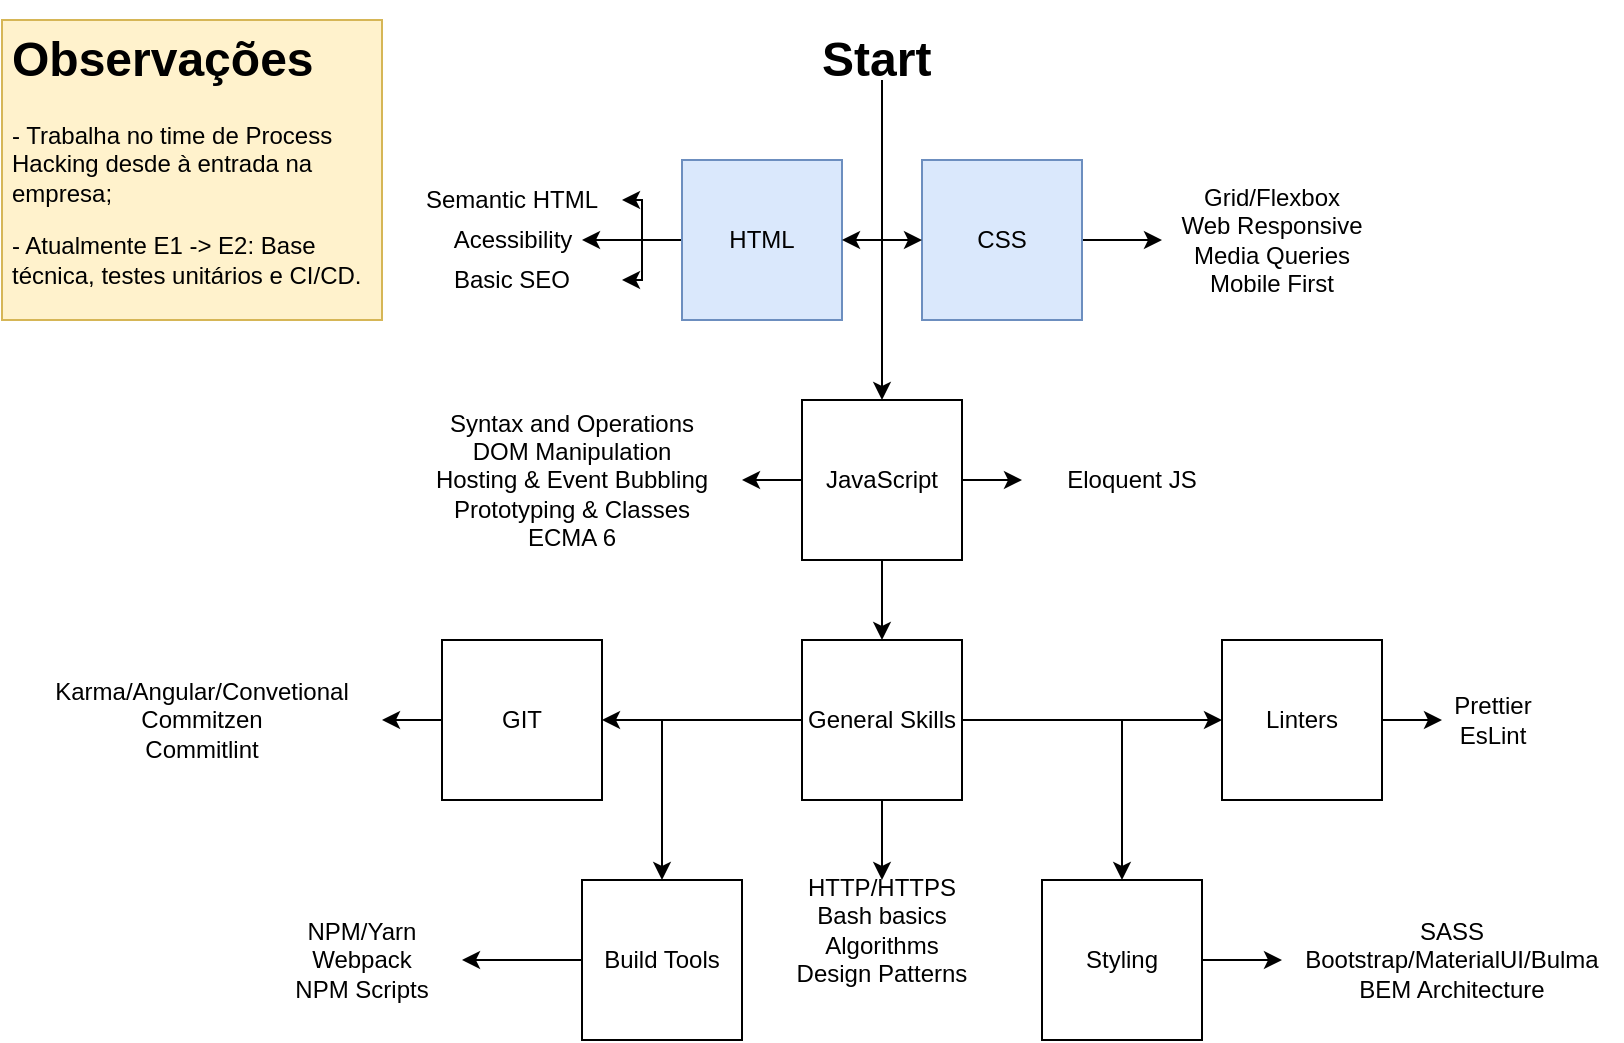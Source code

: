 <mxfile version="14.9.7" type="github">
  <diagram id="agUBH981tSHvttuCAfrt" name="Page-1">
    <mxGraphModel dx="981" dy="553" grid="1" gridSize="10" guides="1" tooltips="1" connect="1" arrows="1" fold="1" page="1" pageScale="1" pageWidth="850" pageHeight="1100" math="0" shadow="0">
      <root>
        <mxCell id="0" />
        <mxCell id="1" parent="0" />
        <mxCell id="6p1vlQ0GJCw1Co-W3nL5-1" value="&lt;h1&gt;Observações&lt;/h1&gt;&lt;p&gt;- Trabalha no time de Process Hacking desde à entrada na empresa;&lt;/p&gt;&lt;p&gt;- Atualmente E1 -&amp;gt; E2: Base técnica, testes unitários e CI/CD.&lt;/p&gt;&lt;p&gt;&lt;br&gt;&lt;/p&gt;" style="text;html=1;strokeColor=#d6b656;fillColor=#fff2cc;spacing=5;spacingTop=-20;whiteSpace=wrap;overflow=hidden;rounded=0;" parent="1" vertex="1">
          <mxGeometry x="10" y="10" width="190" height="150" as="geometry" />
        </mxCell>
        <mxCell id="6p1vlQ0GJCw1Co-W3nL5-2" style="edgeStyle=orthogonalEdgeStyle;rounded=0;orthogonalLoop=1;jettySize=auto;html=1;" parent="1" source="6p1vlQ0GJCw1Co-W3nL5-5" target="6p1vlQ0GJCw1Co-W3nL5-8" edge="1">
          <mxGeometry relative="1" as="geometry" />
        </mxCell>
        <mxCell id="6p1vlQ0GJCw1Co-W3nL5-3" style="edgeStyle=orthogonalEdgeStyle;rounded=0;orthogonalLoop=1;jettySize=auto;html=1;" parent="1" source="6p1vlQ0GJCw1Co-W3nL5-5" target="6p1vlQ0GJCw1Co-W3nL5-34" edge="1">
          <mxGeometry relative="1" as="geometry" />
        </mxCell>
        <mxCell id="6p1vlQ0GJCw1Co-W3nL5-4" style="edgeStyle=orthogonalEdgeStyle;rounded=0;orthogonalLoop=1;jettySize=auto;html=1;" parent="1" source="6p1vlQ0GJCw1Co-W3nL5-5" target="6p1vlQ0GJCw1Co-W3nL5-35" edge="1">
          <mxGeometry relative="1" as="geometry" />
        </mxCell>
        <mxCell id="6p1vlQ0GJCw1Co-W3nL5-5" value="HTML" style="whiteSpace=wrap;html=1;aspect=fixed;fillColor=#dae8fc;strokeColor=#6c8ebf;" parent="1" vertex="1">
          <mxGeometry x="350" y="80" width="80" height="80" as="geometry" />
        </mxCell>
        <mxCell id="6p1vlQ0GJCw1Co-W3nL5-6" style="edgeStyle=orthogonalEdgeStyle;rounded=0;orthogonalLoop=1;jettySize=auto;html=1;" parent="1" source="6p1vlQ0GJCw1Co-W3nL5-7" target="6p1vlQ0GJCw1Co-W3nL5-9" edge="1">
          <mxGeometry relative="1" as="geometry" />
        </mxCell>
        <mxCell id="6p1vlQ0GJCw1Co-W3nL5-7" value="CSS" style="whiteSpace=wrap;html=1;aspect=fixed;fillColor=#dae8fc;strokeColor=#6c8ebf;" parent="1" vertex="1">
          <mxGeometry x="470" y="80" width="80" height="80" as="geometry" />
        </mxCell>
        <mxCell id="6p1vlQ0GJCw1Co-W3nL5-8" value="Semantic HTML" style="text;html=1;strokeColor=none;fillColor=none;align=center;verticalAlign=middle;whiteSpace=wrap;rounded=0;" parent="1" vertex="1">
          <mxGeometry x="210" y="90" width="110" height="20" as="geometry" />
        </mxCell>
        <mxCell id="6p1vlQ0GJCw1Co-W3nL5-9" value="Grid/Flexbox&lt;br&gt;Web Responsive&lt;br&gt;Media Queries&lt;br&gt;Mobile First" style="text;html=1;strokeColor=none;fillColor=none;align=center;verticalAlign=middle;whiteSpace=wrap;rounded=0;" parent="1" vertex="1">
          <mxGeometry x="590" y="110" width="110" height="20" as="geometry" />
        </mxCell>
        <mxCell id="6p1vlQ0GJCw1Co-W3nL5-10" style="edgeStyle=orthogonalEdgeStyle;rounded=0;orthogonalLoop=1;jettySize=auto;html=1;" parent="1" source="6p1vlQ0GJCw1Co-W3nL5-13" target="6p1vlQ0GJCw1Co-W3nL5-14" edge="1">
          <mxGeometry relative="1" as="geometry" />
        </mxCell>
        <mxCell id="6p1vlQ0GJCw1Co-W3nL5-11" style="edgeStyle=orthogonalEdgeStyle;rounded=0;orthogonalLoop=1;jettySize=auto;html=1;" parent="1" source="6p1vlQ0GJCw1Co-W3nL5-13" target="6p1vlQ0GJCw1Co-W3nL5-15" edge="1">
          <mxGeometry relative="1" as="geometry" />
        </mxCell>
        <mxCell id="6p1vlQ0GJCw1Co-W3nL5-12" style="edgeStyle=orthogonalEdgeStyle;rounded=0;orthogonalLoop=1;jettySize=auto;html=1;entryX=0.5;entryY=0;entryDx=0;entryDy=0;" parent="1" source="6p1vlQ0GJCw1Co-W3nL5-13" target="6p1vlQ0GJCw1Co-W3nL5-25" edge="1">
          <mxGeometry relative="1" as="geometry" />
        </mxCell>
        <mxCell id="6p1vlQ0GJCw1Co-W3nL5-13" value="JavaScript" style="whiteSpace=wrap;html=1;aspect=fixed;" parent="1" vertex="1">
          <mxGeometry x="410" y="200" width="80" height="80" as="geometry" />
        </mxCell>
        <mxCell id="6p1vlQ0GJCw1Co-W3nL5-14" value="Syntax and Operations&lt;br&gt;DOM Manipulation&lt;br&gt;Hosting &amp;amp; Event Bubbling&lt;br&gt;Prototyping &amp;amp; Classes&lt;br&gt;ECMA 6" style="text;html=1;strokeColor=none;fillColor=none;align=center;verticalAlign=middle;whiteSpace=wrap;rounded=0;" parent="1" vertex="1">
          <mxGeometry x="210" y="230" width="170" height="20" as="geometry" />
        </mxCell>
        <mxCell id="6p1vlQ0GJCw1Co-W3nL5-15" value="Eloquent JS" style="text;html=1;strokeColor=none;fillColor=none;align=center;verticalAlign=middle;whiteSpace=wrap;rounded=0;" parent="1" vertex="1">
          <mxGeometry x="520" y="230" width="110" height="20" as="geometry" />
        </mxCell>
        <mxCell id="6p1vlQ0GJCw1Co-W3nL5-16" style="edgeStyle=orthogonalEdgeStyle;rounded=0;orthogonalLoop=1;jettySize=auto;html=1;exitX=0.5;exitY=1;exitDx=0;exitDy=0;" parent="1" source="6p1vlQ0GJCw1Co-W3nL5-15" target="6p1vlQ0GJCw1Co-W3nL5-15" edge="1">
          <mxGeometry relative="1" as="geometry" />
        </mxCell>
        <mxCell id="6p1vlQ0GJCw1Co-W3nL5-17" style="edgeStyle=orthogonalEdgeStyle;rounded=0;orthogonalLoop=1;jettySize=auto;html=1;entryX=1;entryY=0.5;entryDx=0;entryDy=0;" parent="1" source="6p1vlQ0GJCw1Co-W3nL5-20" target="6p1vlQ0GJCw1Co-W3nL5-5" edge="1">
          <mxGeometry relative="1" as="geometry" />
        </mxCell>
        <mxCell id="6p1vlQ0GJCw1Co-W3nL5-18" style="edgeStyle=orthogonalEdgeStyle;rounded=0;orthogonalLoop=1;jettySize=auto;html=1;entryX=0;entryY=0.5;entryDx=0;entryDy=0;" parent="1" source="6p1vlQ0GJCw1Co-W3nL5-20" target="6p1vlQ0GJCw1Co-W3nL5-7" edge="1">
          <mxGeometry relative="1" as="geometry" />
        </mxCell>
        <mxCell id="6p1vlQ0GJCw1Co-W3nL5-19" style="edgeStyle=orthogonalEdgeStyle;rounded=0;orthogonalLoop=1;jettySize=auto;html=1;" parent="1" source="6p1vlQ0GJCw1Co-W3nL5-20" target="6p1vlQ0GJCw1Co-W3nL5-13" edge="1">
          <mxGeometry relative="1" as="geometry" />
        </mxCell>
        <mxCell id="6p1vlQ0GJCw1Co-W3nL5-20" value="&lt;h1&gt;Start&lt;/h1&gt;" style="text;html=1;strokeColor=none;fillColor=none;spacing=5;spacingTop=-20;whiteSpace=wrap;overflow=hidden;rounded=0;" parent="1" vertex="1">
          <mxGeometry x="415" y="10" width="70" height="30" as="geometry" />
        </mxCell>
        <mxCell id="6p1vlQ0GJCw1Co-W3nL5-21" style="edgeStyle=orthogonalEdgeStyle;rounded=0;orthogonalLoop=1;jettySize=auto;html=1;" parent="1" source="6p1vlQ0GJCw1Co-W3nL5-25" edge="1" target="6p1vlQ0GJCw1Co-W3nL5-26">
          <mxGeometry relative="1" as="geometry">
            <mxPoint x="280" y="360.0" as="targetPoint" />
          </mxGeometry>
        </mxCell>
        <mxCell id="6p1vlQ0GJCw1Co-W3nL5-22" value="" style="edgeStyle=orthogonalEdgeStyle;rounded=0;orthogonalLoop=1;jettySize=auto;html=1;" parent="1" source="6p1vlQ0GJCw1Co-W3nL5-25" target="6p1vlQ0GJCw1Co-W3nL5-28" edge="1">
          <mxGeometry relative="1" as="geometry" />
        </mxCell>
        <mxCell id="6p1vlQ0GJCw1Co-W3nL5-23" style="edgeStyle=orthogonalEdgeStyle;rounded=0;orthogonalLoop=1;jettySize=auto;html=1;" parent="1" source="6p1vlQ0GJCw1Co-W3nL5-25" target="6p1vlQ0GJCw1Co-W3nL5-30" edge="1">
          <mxGeometry relative="1" as="geometry" />
        </mxCell>
        <mxCell id="6p1vlQ0GJCw1Co-W3nL5-24" style="edgeStyle=orthogonalEdgeStyle;rounded=0;orthogonalLoop=1;jettySize=auto;html=1;" parent="1" source="6p1vlQ0GJCw1Co-W3nL5-25" target="6p1vlQ0GJCw1Co-W3nL5-37" edge="1">
          <mxGeometry relative="1" as="geometry">
            <mxPoint x="640" y="360" as="targetPoint" />
            <Array as="points" />
          </mxGeometry>
        </mxCell>
        <mxCell id="hISglGd7XBu-Tsz0KGXN-2" style="edgeStyle=orthogonalEdgeStyle;rounded=0;orthogonalLoop=1;jettySize=auto;html=1;" edge="1" parent="1" source="6p1vlQ0GJCw1Co-W3nL5-25" target="hISglGd7XBu-Tsz0KGXN-1">
          <mxGeometry relative="1" as="geometry" />
        </mxCell>
        <mxCell id="6p1vlQ0GJCw1Co-W3nL5-25" value="General Skills" style="whiteSpace=wrap;html=1;aspect=fixed;" parent="1" vertex="1">
          <mxGeometry x="410" y="320" width="80" height="80" as="geometry" />
        </mxCell>
        <mxCell id="6p1vlQ0GJCw1Co-W3nL5-26" value="HTTP/HTTPS&lt;br&gt;Bash basics&lt;br&gt;Algorithms&lt;br&gt;Design Patterns" style="text;html=1;strokeColor=none;fillColor=none;align=center;verticalAlign=middle;whiteSpace=wrap;rounded=0;" parent="1" vertex="1">
          <mxGeometry x="390" y="440" width="120" height="50" as="geometry" />
        </mxCell>
        <mxCell id="6p1vlQ0GJCw1Co-W3nL5-27" style="edgeStyle=orthogonalEdgeStyle;rounded=0;orthogonalLoop=1;jettySize=auto;html=1;" parent="1" source="6p1vlQ0GJCw1Co-W3nL5-28" target="6p1vlQ0GJCw1Co-W3nL5-31" edge="1">
          <mxGeometry relative="1" as="geometry" />
        </mxCell>
        <mxCell id="6p1vlQ0GJCw1Co-W3nL5-28" value="Build Tools" style="whiteSpace=wrap;html=1;aspect=fixed;" parent="1" vertex="1">
          <mxGeometry x="300" y="440" width="80" height="80" as="geometry" />
        </mxCell>
        <mxCell id="6p1vlQ0GJCw1Co-W3nL5-29" style="edgeStyle=orthogonalEdgeStyle;rounded=0;orthogonalLoop=1;jettySize=auto;html=1;" parent="1" source="6p1vlQ0GJCw1Co-W3nL5-30" target="6p1vlQ0GJCw1Co-W3nL5-33" edge="1">
          <mxGeometry relative="1" as="geometry" />
        </mxCell>
        <mxCell id="6p1vlQ0GJCw1Co-W3nL5-30" value="Styling" style="whiteSpace=wrap;html=1;aspect=fixed;" parent="1" vertex="1">
          <mxGeometry x="530" y="440" width="80" height="80" as="geometry" />
        </mxCell>
        <mxCell id="6p1vlQ0GJCw1Co-W3nL5-31" value="NPM/Yarn&lt;br&gt;Webpack&lt;br&gt;NPM Scripts" style="text;html=1;strokeColor=none;fillColor=none;align=center;verticalAlign=middle;whiteSpace=wrap;rounded=0;" parent="1" vertex="1">
          <mxGeometry x="140" y="470" width="100" height="20" as="geometry" />
        </mxCell>
        <mxCell id="6p1vlQ0GJCw1Co-W3nL5-32" style="edgeStyle=orthogonalEdgeStyle;rounded=0;orthogonalLoop=1;jettySize=auto;html=1;exitX=0.5;exitY=1;exitDx=0;exitDy=0;" parent="1" source="6p1vlQ0GJCw1Co-W3nL5-31" target="6p1vlQ0GJCw1Co-W3nL5-31" edge="1">
          <mxGeometry relative="1" as="geometry" />
        </mxCell>
        <mxCell id="6p1vlQ0GJCw1Co-W3nL5-33" value="SASS&lt;br&gt;Bootstrap/MaterialUI/Bulma&lt;br&gt;BEM Architecture" style="text;html=1;strokeColor=none;fillColor=none;align=center;verticalAlign=middle;whiteSpace=wrap;rounded=0;" parent="1" vertex="1">
          <mxGeometry x="650" y="470" width="170" height="20" as="geometry" />
        </mxCell>
        <mxCell id="6p1vlQ0GJCw1Co-W3nL5-34" value="Basic SEO" style="text;html=1;strokeColor=none;fillColor=none;align=center;verticalAlign=middle;whiteSpace=wrap;rounded=0;" parent="1" vertex="1">
          <mxGeometry x="210" y="130" width="110" height="20" as="geometry" />
        </mxCell>
        <mxCell id="6p1vlQ0GJCw1Co-W3nL5-35" value="&lt;span&gt;Acessibility&lt;/span&gt;" style="text;html=1;align=center;verticalAlign=middle;resizable=0;points=[];autosize=1;strokeColor=none;" parent="1" vertex="1">
          <mxGeometry x="230" y="110" width="70" height="20" as="geometry" />
        </mxCell>
        <mxCell id="6p1vlQ0GJCw1Co-W3nL5-36" style="edgeStyle=orthogonalEdgeStyle;rounded=0;orthogonalLoop=1;jettySize=auto;html=1;" parent="1" source="6p1vlQ0GJCw1Co-W3nL5-37" target="6p1vlQ0GJCw1Co-W3nL5-38" edge="1">
          <mxGeometry relative="1" as="geometry" />
        </mxCell>
        <mxCell id="6p1vlQ0GJCw1Co-W3nL5-37" value="Linters" style="whiteSpace=wrap;html=1;aspect=fixed;" parent="1" vertex="1">
          <mxGeometry x="620" y="320" width="80" height="80" as="geometry" />
        </mxCell>
        <mxCell id="6p1vlQ0GJCw1Co-W3nL5-38" value="Prettier&lt;br&gt;EsLint" style="text;html=1;align=center;verticalAlign=middle;resizable=0;points=[];autosize=1;strokeColor=none;" parent="1" vertex="1">
          <mxGeometry x="730" y="345" width="50" height="30" as="geometry" />
        </mxCell>
        <mxCell id="6p1vlQ0GJCw1Co-W3nL5-39" value="&amp;nbsp; &amp;nbsp; &amp;nbsp;" style="text;html=1;align=center;verticalAlign=middle;resizable=0;points=[];autosize=1;strokeColor=none;" parent="1" vertex="1">
          <mxGeometry x="655" y="420" width="30" height="20" as="geometry" />
        </mxCell>
        <mxCell id="hISglGd7XBu-Tsz0KGXN-4" style="edgeStyle=orthogonalEdgeStyle;rounded=0;orthogonalLoop=1;jettySize=auto;html=1;" edge="1" parent="1" source="hISglGd7XBu-Tsz0KGXN-1" target="hISglGd7XBu-Tsz0KGXN-3">
          <mxGeometry relative="1" as="geometry" />
        </mxCell>
        <mxCell id="hISglGd7XBu-Tsz0KGXN-1" value="GIT" style="whiteSpace=wrap;html=1;aspect=fixed;" vertex="1" parent="1">
          <mxGeometry x="230" y="320" width="80" height="80" as="geometry" />
        </mxCell>
        <mxCell id="hISglGd7XBu-Tsz0KGXN-3" value="Karma/Angular/Convetional&lt;br&gt;Commitzen&lt;br&gt;Commitlint" style="text;html=1;strokeColor=none;fillColor=none;align=center;verticalAlign=middle;whiteSpace=wrap;rounded=0;" vertex="1" parent="1">
          <mxGeometry x="20" y="350" width="180" height="20" as="geometry" />
        </mxCell>
      </root>
    </mxGraphModel>
  </diagram>
</mxfile>

